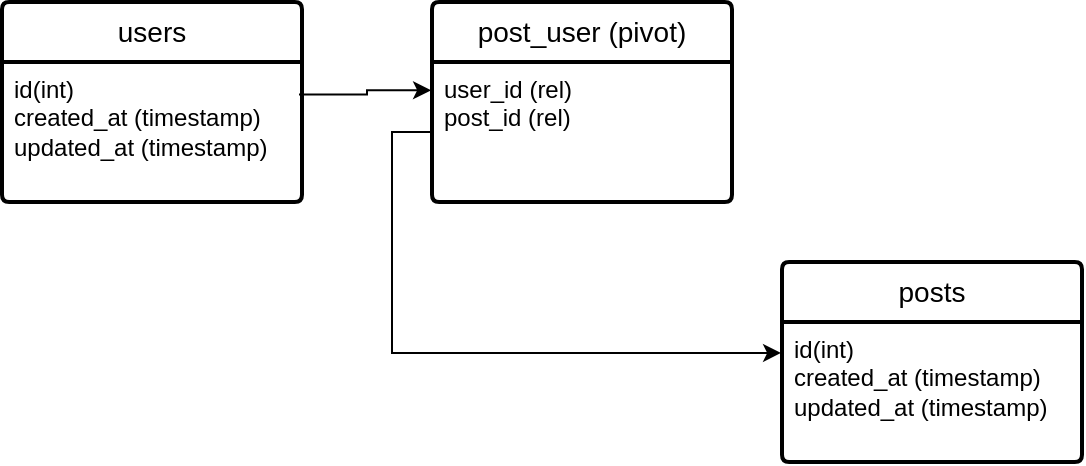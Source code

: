 <mxfile version="21.3.8" type="github">
  <diagram name="Page-1" id="qj1eYcwAS4jiq5q_GDDT">
    <mxGraphModel dx="682" dy="503" grid="1" gridSize="10" guides="1" tooltips="1" connect="1" arrows="1" fold="1" page="1" pageScale="1" pageWidth="850" pageHeight="1100" math="0" shadow="0">
      <root>
        <mxCell id="0" />
        <mxCell id="1" parent="0" />
        <mxCell id="7-9xdurrCgf-LP3J68A_-14" value="users" style="swimlane;childLayout=stackLayout;horizontal=1;startSize=30;horizontalStack=0;rounded=1;fontSize=14;fontStyle=0;strokeWidth=2;resizeParent=0;resizeLast=1;shadow=0;dashed=0;align=center;arcSize=4;whiteSpace=wrap;html=1;" vertex="1" parent="1">
          <mxGeometry x="60" y="50" width="150" height="100" as="geometry" />
        </mxCell>
        <mxCell id="7-9xdurrCgf-LP3J68A_-15" value="id(int)&lt;br&gt;created_at (timestamp)&lt;br&gt;updated_at (timestamp)" style="align=left;strokeColor=none;fillColor=none;spacingLeft=4;fontSize=12;verticalAlign=top;resizable=0;rotatable=0;part=1;html=1;" vertex="1" parent="7-9xdurrCgf-LP3J68A_-14">
          <mxGeometry y="30" width="150" height="70" as="geometry" />
        </mxCell>
        <mxCell id="7-9xdurrCgf-LP3J68A_-19" value="posts" style="swimlane;childLayout=stackLayout;horizontal=1;startSize=30;horizontalStack=0;rounded=1;fontSize=14;fontStyle=0;strokeWidth=2;resizeParent=0;resizeLast=1;shadow=0;dashed=0;align=center;arcSize=4;whiteSpace=wrap;html=1;" vertex="1" parent="1">
          <mxGeometry x="450" y="180" width="150" height="100" as="geometry" />
        </mxCell>
        <mxCell id="7-9xdurrCgf-LP3J68A_-20" value="id(int)&lt;br&gt;created_at (timestamp)&lt;br&gt;updated_at (timestamp)" style="align=left;strokeColor=none;fillColor=none;spacingLeft=4;fontSize=12;verticalAlign=top;resizable=0;rotatable=0;part=1;html=1;" vertex="1" parent="7-9xdurrCgf-LP3J68A_-19">
          <mxGeometry y="30" width="150" height="70" as="geometry" />
        </mxCell>
        <mxCell id="7-9xdurrCgf-LP3J68A_-21" value="post_user (pivot)" style="swimlane;childLayout=stackLayout;horizontal=1;startSize=30;horizontalStack=0;rounded=1;fontSize=14;fontStyle=0;strokeWidth=2;resizeParent=0;resizeLast=1;shadow=0;dashed=0;align=center;arcSize=4;whiteSpace=wrap;html=1;" vertex="1" parent="1">
          <mxGeometry x="275" y="50" width="150" height="100" as="geometry" />
        </mxCell>
        <mxCell id="7-9xdurrCgf-LP3J68A_-22" value="user_id (rel)&lt;br&gt;post_id (rel)" style="align=left;strokeColor=none;fillColor=none;spacingLeft=4;fontSize=12;verticalAlign=top;resizable=0;rotatable=0;part=1;html=1;" vertex="1" parent="7-9xdurrCgf-LP3J68A_-21">
          <mxGeometry y="30" width="150" height="70" as="geometry" />
        </mxCell>
        <mxCell id="7-9xdurrCgf-LP3J68A_-23" style="edgeStyle=orthogonalEdgeStyle;rounded=0;orthogonalLoop=1;jettySize=auto;html=1;entryX=-0.003;entryY=0.202;entryDx=0;entryDy=0;entryPerimeter=0;exitX=0.99;exitY=0.232;exitDx=0;exitDy=0;exitPerimeter=0;" edge="1" parent="1" source="7-9xdurrCgf-LP3J68A_-15" target="7-9xdurrCgf-LP3J68A_-22">
          <mxGeometry relative="1" as="geometry">
            <mxPoint x="210" y="100" as="sourcePoint" />
          </mxGeometry>
        </mxCell>
        <mxCell id="7-9xdurrCgf-LP3J68A_-24" style="edgeStyle=orthogonalEdgeStyle;rounded=0;orthogonalLoop=1;jettySize=auto;html=1;exitX=0;exitY=0.5;exitDx=0;exitDy=0;entryX=-0.003;entryY=0.221;entryDx=0;entryDy=0;entryPerimeter=0;" edge="1" parent="1" source="7-9xdurrCgf-LP3J68A_-22" target="7-9xdurrCgf-LP3J68A_-20">
          <mxGeometry relative="1" as="geometry" />
        </mxCell>
      </root>
    </mxGraphModel>
  </diagram>
</mxfile>
